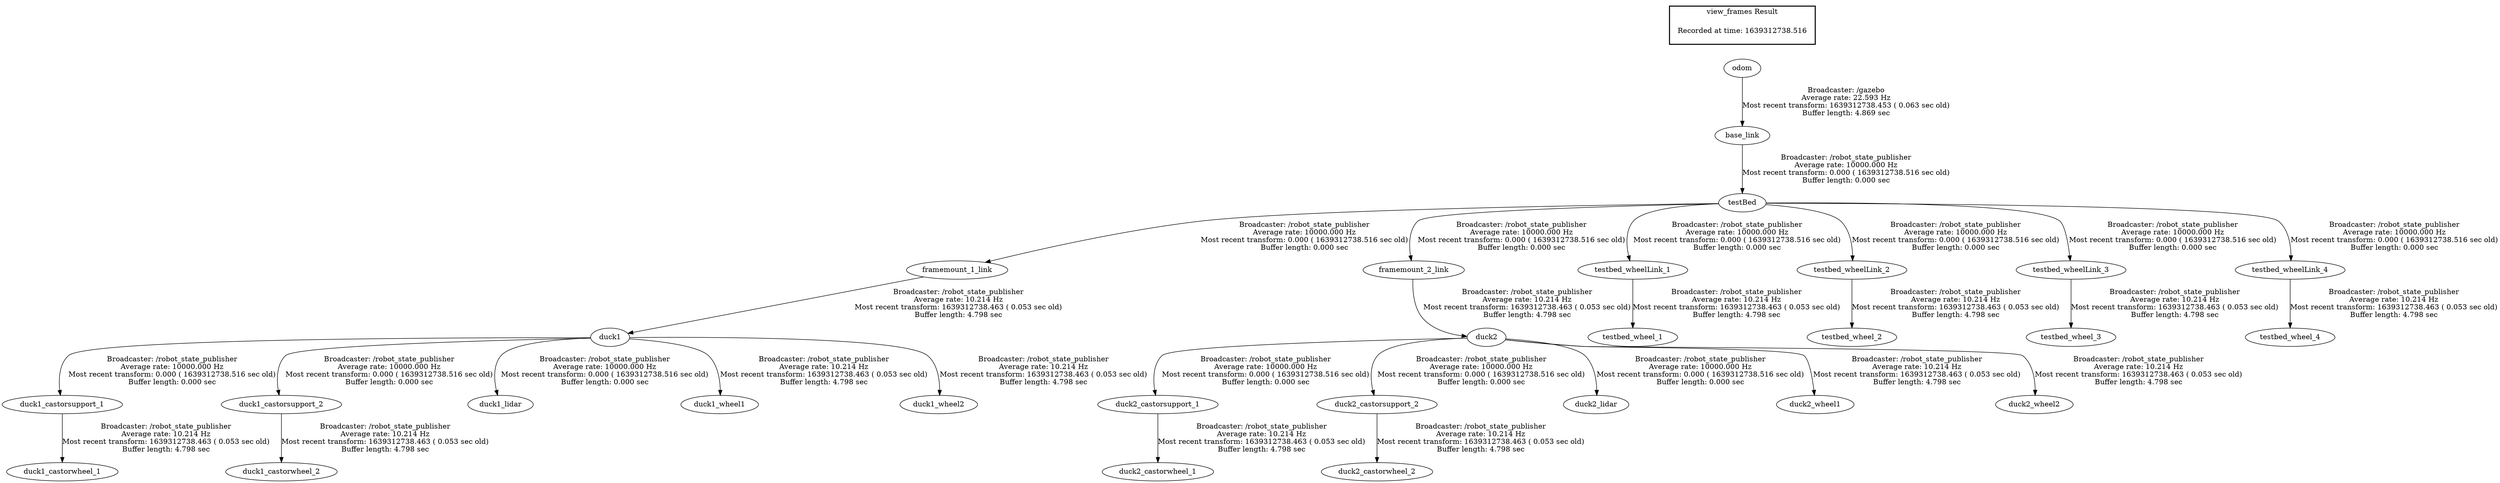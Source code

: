 digraph G {
"base_link" -> "testBed"[label="Broadcaster: /robot_state_publisher\nAverage rate: 10000.000 Hz\nMost recent transform: 0.000 ( 1639312738.516 sec old)\nBuffer length: 0.000 sec\n"];
"odom" -> "base_link"[label="Broadcaster: /gazebo\nAverage rate: 22.593 Hz\nMost recent transform: 1639312738.453 ( 0.063 sec old)\nBuffer length: 4.869 sec\n"];
"duck1" -> "duck1_castorsupport_1"[label="Broadcaster: /robot_state_publisher\nAverage rate: 10000.000 Hz\nMost recent transform: 0.000 ( 1639312738.516 sec old)\nBuffer length: 0.000 sec\n"];
"framemount_1_link" -> "duck1"[label="Broadcaster: /robot_state_publisher\nAverage rate: 10.214 Hz\nMost recent transform: 1639312738.463 ( 0.053 sec old)\nBuffer length: 4.798 sec\n"];
"duck2" -> "duck2_castorsupport_1"[label="Broadcaster: /robot_state_publisher\nAverage rate: 10000.000 Hz\nMost recent transform: 0.000 ( 1639312738.516 sec old)\nBuffer length: 0.000 sec\n"];
"framemount_2_link" -> "duck2"[label="Broadcaster: /robot_state_publisher\nAverage rate: 10.214 Hz\nMost recent transform: 1639312738.463 ( 0.053 sec old)\nBuffer length: 4.798 sec\n"];
"duck1" -> "duck1_castorsupport_2"[label="Broadcaster: /robot_state_publisher\nAverage rate: 10000.000 Hz\nMost recent transform: 0.000 ( 1639312738.516 sec old)\nBuffer length: 0.000 sec\n"];
"duck1" -> "duck1_lidar"[label="Broadcaster: /robot_state_publisher\nAverage rate: 10000.000 Hz\nMost recent transform: 0.000 ( 1639312738.516 sec old)\nBuffer length: 0.000 sec\n"];
"duck2" -> "duck2_castorsupport_2"[label="Broadcaster: /robot_state_publisher\nAverage rate: 10000.000 Hz\nMost recent transform: 0.000 ( 1639312738.516 sec old)\nBuffer length: 0.000 sec\n"];
"duck2" -> "duck2_lidar"[label="Broadcaster: /robot_state_publisher\nAverage rate: 10000.000 Hz\nMost recent transform: 0.000 ( 1639312738.516 sec old)\nBuffer length: 0.000 sec\n"];
"testBed" -> "framemount_1_link"[label="Broadcaster: /robot_state_publisher\nAverage rate: 10000.000 Hz\nMost recent transform: 0.000 ( 1639312738.516 sec old)\nBuffer length: 0.000 sec\n"];
"testBed" -> "framemount_2_link"[label="Broadcaster: /robot_state_publisher\nAverage rate: 10000.000 Hz\nMost recent transform: 0.000 ( 1639312738.516 sec old)\nBuffer length: 0.000 sec\n"];
"testBed" -> "testbed_wheelLink_1"[label="Broadcaster: /robot_state_publisher\nAverage rate: 10000.000 Hz\nMost recent transform: 0.000 ( 1639312738.516 sec old)\nBuffer length: 0.000 sec\n"];
"testBed" -> "testbed_wheelLink_2"[label="Broadcaster: /robot_state_publisher\nAverage rate: 10000.000 Hz\nMost recent transform: 0.000 ( 1639312738.516 sec old)\nBuffer length: 0.000 sec\n"];
"testBed" -> "testbed_wheelLink_3"[label="Broadcaster: /robot_state_publisher\nAverage rate: 10000.000 Hz\nMost recent transform: 0.000 ( 1639312738.516 sec old)\nBuffer length: 0.000 sec\n"];
"testBed" -> "testbed_wheelLink_4"[label="Broadcaster: /robot_state_publisher\nAverage rate: 10000.000 Hz\nMost recent transform: 0.000 ( 1639312738.516 sec old)\nBuffer length: 0.000 sec\n"];
"duck1_castorsupport_1" -> "duck1_castorwheel_1"[label="Broadcaster: /robot_state_publisher\nAverage rate: 10.214 Hz\nMost recent transform: 1639312738.463 ( 0.053 sec old)\nBuffer length: 4.798 sec\n"];
"duck1_castorsupport_2" -> "duck1_castorwheel_2"[label="Broadcaster: /robot_state_publisher\nAverage rate: 10.214 Hz\nMost recent transform: 1639312738.463 ( 0.053 sec old)\nBuffer length: 4.798 sec\n"];
"duck1" -> "duck1_wheel1"[label="Broadcaster: /robot_state_publisher\nAverage rate: 10.214 Hz\nMost recent transform: 1639312738.463 ( 0.053 sec old)\nBuffer length: 4.798 sec\n"];
"duck1" -> "duck1_wheel2"[label="Broadcaster: /robot_state_publisher\nAverage rate: 10.214 Hz\nMost recent transform: 1639312738.463 ( 0.053 sec old)\nBuffer length: 4.798 sec\n"];
"duck2_castorsupport_1" -> "duck2_castorwheel_1"[label="Broadcaster: /robot_state_publisher\nAverage rate: 10.214 Hz\nMost recent transform: 1639312738.463 ( 0.053 sec old)\nBuffer length: 4.798 sec\n"];
"duck2_castorsupport_2" -> "duck2_castorwheel_2"[label="Broadcaster: /robot_state_publisher\nAverage rate: 10.214 Hz\nMost recent transform: 1639312738.463 ( 0.053 sec old)\nBuffer length: 4.798 sec\n"];
"duck2" -> "duck2_wheel1"[label="Broadcaster: /robot_state_publisher\nAverage rate: 10.214 Hz\nMost recent transform: 1639312738.463 ( 0.053 sec old)\nBuffer length: 4.798 sec\n"];
"duck2" -> "duck2_wheel2"[label="Broadcaster: /robot_state_publisher\nAverage rate: 10.214 Hz\nMost recent transform: 1639312738.463 ( 0.053 sec old)\nBuffer length: 4.798 sec\n"];
"testbed_wheelLink_1" -> "testbed_wheel_1"[label="Broadcaster: /robot_state_publisher\nAverage rate: 10.214 Hz\nMost recent transform: 1639312738.463 ( 0.053 sec old)\nBuffer length: 4.798 sec\n"];
"testbed_wheelLink_2" -> "testbed_wheel_2"[label="Broadcaster: /robot_state_publisher\nAverage rate: 10.214 Hz\nMost recent transform: 1639312738.463 ( 0.053 sec old)\nBuffer length: 4.798 sec\n"];
"testbed_wheelLink_3" -> "testbed_wheel_3"[label="Broadcaster: /robot_state_publisher\nAverage rate: 10.214 Hz\nMost recent transform: 1639312738.463 ( 0.053 sec old)\nBuffer length: 4.798 sec\n"];
"testbed_wheelLink_4" -> "testbed_wheel_4"[label="Broadcaster: /robot_state_publisher\nAverage rate: 10.214 Hz\nMost recent transform: 1639312738.463 ( 0.053 sec old)\nBuffer length: 4.798 sec\n"];
edge [style=invis];
 subgraph cluster_legend { style=bold; color=black; label ="view_frames Result";
"Recorded at time: 1639312738.516"[ shape=plaintext ] ;
 }->"odom";
}